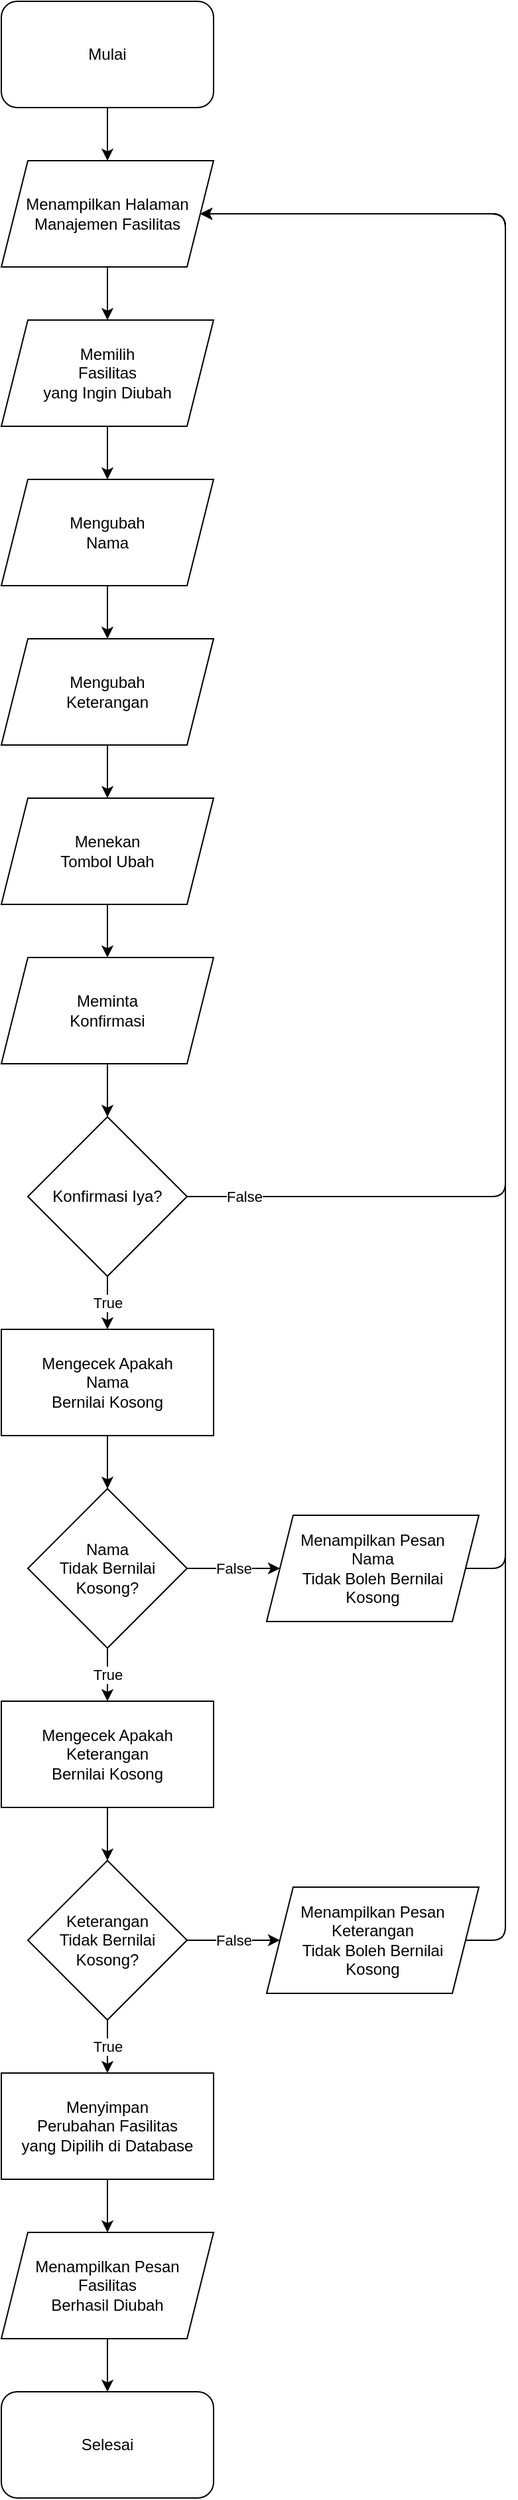 <mxfile>
    <diagram id="2SQoAY05NDHXZ1YdGuLq" name="Page-1">
        <mxGraphModel dx="572" dy="571" grid="1" gridSize="10" guides="1" tooltips="1" connect="1" arrows="1" fold="1" page="1" pageScale="1" pageWidth="850" pageHeight="1100" math="0" shadow="0">
            <root>
                <mxCell id="0"/>
                <mxCell id="1" parent="0"/>
                <mxCell id="4" value="" style="edgeStyle=none;html=1;" parent="1" source="2" target="3" edge="1">
                    <mxGeometry relative="1" as="geometry"/>
                </mxCell>
                <mxCell id="2" value="Mulai" style="rounded=1;whiteSpace=wrap;html=1;" parent="1" vertex="1">
                    <mxGeometry x="40" y="40" width="160" height="80" as="geometry"/>
                </mxCell>
                <mxCell id="6" value="" style="edgeStyle=none;html=1;" parent="1" source="3" target="5" edge="1">
                    <mxGeometry relative="1" as="geometry"/>
                </mxCell>
                <mxCell id="3" value="Menampilkan Halaman&lt;br&gt;Manajemen Fasilitas" style="shape=parallelogram;perimeter=parallelogramPerimeter;whiteSpace=wrap;html=1;fixedSize=1;" parent="1" vertex="1">
                    <mxGeometry x="40" y="160" width="160" height="80" as="geometry"/>
                </mxCell>
                <mxCell id="12" value="" style="edgeStyle=none;html=1;" parent="1" source="5" target="7" edge="1">
                    <mxGeometry relative="1" as="geometry"/>
                </mxCell>
                <mxCell id="5" value="Memilih&lt;br&gt;Fasilitas&lt;br&gt;yang Ingin Diubah" style="shape=parallelogram;perimeter=parallelogramPerimeter;whiteSpace=wrap;html=1;fixedSize=1;" parent="1" vertex="1">
                    <mxGeometry x="40" y="280" width="160" height="80" as="geometry"/>
                </mxCell>
                <mxCell id="13" value="" style="edgeStyle=none;html=1;" parent="1" source="7" target="8" edge="1">
                    <mxGeometry relative="1" as="geometry"/>
                </mxCell>
                <mxCell id="7" value="Mengubah&lt;br&gt;Nama" style="shape=parallelogram;perimeter=parallelogramPerimeter;whiteSpace=wrap;html=1;fixedSize=1;" parent="1" vertex="1">
                    <mxGeometry x="40" y="400" width="160" height="80" as="geometry"/>
                </mxCell>
                <mxCell id="14" value="" style="edgeStyle=none;html=1;" parent="1" source="8" target="9" edge="1">
                    <mxGeometry relative="1" as="geometry"/>
                </mxCell>
                <mxCell id="8" value="Mengubah&lt;br&gt;Keterangan" style="shape=parallelogram;perimeter=parallelogramPerimeter;whiteSpace=wrap;html=1;fixedSize=1;" parent="1" vertex="1">
                    <mxGeometry x="40" y="520" width="160" height="80" as="geometry"/>
                </mxCell>
                <mxCell id="15" value="" style="edgeStyle=none;html=1;" parent="1" source="9" target="10" edge="1">
                    <mxGeometry relative="1" as="geometry"/>
                </mxCell>
                <mxCell id="9" value="Menekan&lt;br&gt;Tombol Ubah" style="shape=parallelogram;perimeter=parallelogramPerimeter;whiteSpace=wrap;html=1;fixedSize=1;" parent="1" vertex="1">
                    <mxGeometry x="40" y="640" width="160" height="80" as="geometry"/>
                </mxCell>
                <mxCell id="16" value="" style="edgeStyle=none;html=1;" parent="1" source="10" target="11" edge="1">
                    <mxGeometry relative="1" as="geometry"/>
                </mxCell>
                <mxCell id="10" value="Meminta&lt;br&gt;Konfirmasi" style="shape=parallelogram;perimeter=parallelogramPerimeter;whiteSpace=wrap;html=1;fixedSize=1;" parent="1" vertex="1">
                    <mxGeometry x="40" y="760" width="160" height="80" as="geometry"/>
                </mxCell>
                <mxCell id="17" value="False" style="edgeStyle=orthogonalEdgeStyle;html=1;entryX=1;entryY=0.5;entryDx=0;entryDy=0;" parent="1" source="11" target="3" edge="1">
                    <mxGeometry x="-0.929" relative="1" as="geometry">
                        <Array as="points">
                            <mxPoint x="420" y="940"/>
                            <mxPoint x="420" y="200"/>
                        </Array>
                        <mxPoint as="offset"/>
                    </mxGeometry>
                </mxCell>
                <mxCell id="35" value="True" style="edgeStyle=orthogonalEdgeStyle;html=1;" parent="1" source="11" target="19" edge="1">
                    <mxGeometry relative="1" as="geometry"/>
                </mxCell>
                <mxCell id="11" value="Konfirmasi Iya?" style="rhombus;whiteSpace=wrap;html=1;" parent="1" vertex="1">
                    <mxGeometry x="60" y="880" width="120" height="120" as="geometry"/>
                </mxCell>
                <mxCell id="18" value="" style="edgeStyle=orthogonalEdgeStyle;html=1;" parent="1" source="19" target="22" edge="1">
                    <mxGeometry relative="1" as="geometry"/>
                </mxCell>
                <mxCell id="19" value="Mengecek Apakah&lt;br&gt;Nama&lt;br&gt;Bernilai Kosong" style="rounded=0;whiteSpace=wrap;html=1;" parent="1" vertex="1">
                    <mxGeometry x="40" y="1040" width="160" height="80" as="geometry"/>
                </mxCell>
                <mxCell id="20" value="False" style="edgeStyle=orthogonalEdgeStyle;html=1;entryX=0;entryY=0.5;entryDx=0;entryDy=0;" parent="1" source="22" target="23" edge="1">
                    <mxGeometry relative="1" as="geometry"/>
                </mxCell>
                <mxCell id="21" value="True" style="edgeStyle=orthogonalEdgeStyle;html=1;" parent="1" source="22" target="25" edge="1">
                    <mxGeometry relative="1" as="geometry"/>
                </mxCell>
                <mxCell id="22" value="Nama&lt;br&gt;Tidak Bernilai&lt;br&gt;Kosong?" style="rhombus;whiteSpace=wrap;html=1;" parent="1" vertex="1">
                    <mxGeometry x="60" y="1160" width="120" height="120" as="geometry"/>
                </mxCell>
                <mxCell id="36" style="edgeStyle=orthogonalEdgeStyle;html=1;entryX=1;entryY=0.5;entryDx=0;entryDy=0;" parent="1" source="23" target="3" edge="1">
                    <mxGeometry relative="1" as="geometry">
                        <Array as="points">
                            <mxPoint x="420" y="1220"/>
                            <mxPoint x="420" y="200"/>
                        </Array>
                    </mxGeometry>
                </mxCell>
                <mxCell id="23" value="Menampilkan Pesan&lt;br&gt;Nama&lt;br&gt;Tidak Boleh Bernilai&lt;br&gt;Kosong" style="shape=parallelogram;perimeter=parallelogramPerimeter;whiteSpace=wrap;html=1;fixedSize=1;" parent="1" vertex="1">
                    <mxGeometry x="240" y="1180" width="160" height="80" as="geometry"/>
                </mxCell>
                <mxCell id="24" value="" style="edgeStyle=orthogonalEdgeStyle;html=1;" parent="1" source="25" target="28" edge="1">
                    <mxGeometry relative="1" as="geometry"/>
                </mxCell>
                <mxCell id="25" value="Mengecek Apakah Keterangan&lt;br&gt;Bernilai Kosong" style="rounded=0;whiteSpace=wrap;html=1;" parent="1" vertex="1">
                    <mxGeometry x="40" y="1320" width="160" height="80" as="geometry"/>
                </mxCell>
                <mxCell id="26" value="False" style="edgeStyle=orthogonalEdgeStyle;html=1;" parent="1" source="28" target="29" edge="1">
                    <mxGeometry relative="1" as="geometry"/>
                </mxCell>
                <mxCell id="27" value="True" style="edgeStyle=orthogonalEdgeStyle;html=1;" parent="1" source="28" target="31" edge="1">
                    <mxGeometry relative="1" as="geometry"/>
                </mxCell>
                <mxCell id="28" value="Keterangan&lt;br&gt;Tidak Bernilai&lt;br&gt;Kosong?" style="rhombus;whiteSpace=wrap;html=1;" parent="1" vertex="1">
                    <mxGeometry x="60" y="1440" width="120" height="120" as="geometry"/>
                </mxCell>
                <mxCell id="38" style="edgeStyle=orthogonalEdgeStyle;html=1;entryX=1;entryY=0.5;entryDx=0;entryDy=0;" parent="1" source="29" target="3" edge="1">
                    <mxGeometry relative="1" as="geometry">
                        <Array as="points">
                            <mxPoint x="420" y="1500"/>
                            <mxPoint x="420" y="200"/>
                        </Array>
                    </mxGeometry>
                </mxCell>
                <mxCell id="29" value="Menampilkan Pesan&lt;br&gt;Keterangan&lt;br&gt;Tidak Boleh Bernilai&lt;br&gt;Kosong" style="shape=parallelogram;perimeter=parallelogramPerimeter;whiteSpace=wrap;html=1;fixedSize=1;" parent="1" vertex="1">
                    <mxGeometry x="240" y="1460" width="160" height="80" as="geometry"/>
                </mxCell>
                <mxCell id="30" value="" style="edgeStyle=orthogonalEdgeStyle;html=1;" parent="1" source="31" target="33" edge="1">
                    <mxGeometry relative="1" as="geometry"/>
                </mxCell>
                <mxCell id="31" value="Menyimpan&lt;br&gt;Perubahan Fasilitas&lt;br&gt;yang Dipilih di Database" style="rounded=0;whiteSpace=wrap;html=1;" parent="1" vertex="1">
                    <mxGeometry x="40" y="1600" width="160" height="80" as="geometry"/>
                </mxCell>
                <mxCell id="32" value="" style="edgeStyle=orthogonalEdgeStyle;html=1;" parent="1" source="33" target="34" edge="1">
                    <mxGeometry relative="1" as="geometry"/>
                </mxCell>
                <mxCell id="33" value="Menampilkan Pesan&lt;br&gt;Fasilitas&lt;br&gt;Berhasil Diubah" style="shape=parallelogram;perimeter=parallelogramPerimeter;whiteSpace=wrap;html=1;fixedSize=1;" parent="1" vertex="1">
                    <mxGeometry x="40" y="1720" width="160" height="80" as="geometry"/>
                </mxCell>
                <mxCell id="34" value="Selesai" style="rounded=1;whiteSpace=wrap;html=1;" parent="1" vertex="1">
                    <mxGeometry x="40" y="1840" width="160" height="80" as="geometry"/>
                </mxCell>
            </root>
        </mxGraphModel>
    </diagram>
</mxfile>
